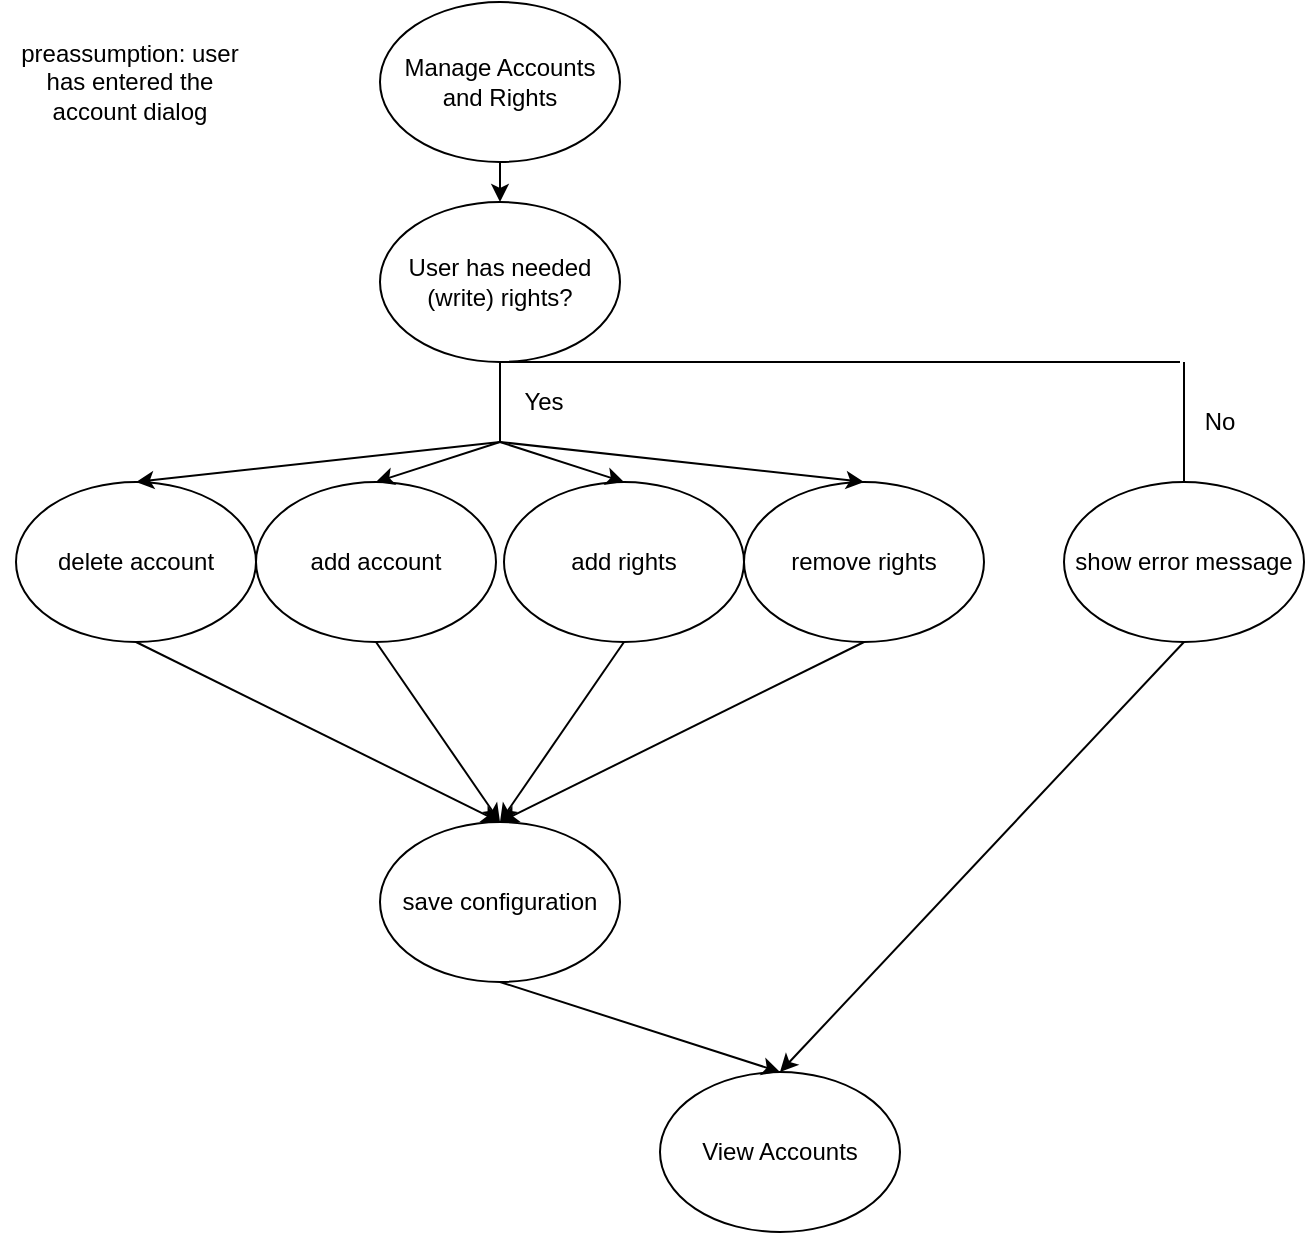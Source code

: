 <mxfile version="13.8.2" type="github">
  <diagram id="51uBncpZeKGi5nlefZB6" name="Activity_Diagram_Manage_Accounts">
    <mxGraphModel dx="2942" dy="1154" grid="1" gridSize="10" guides="1" tooltips="1" connect="1" arrows="1" fold="1" page="1" pageScale="1" pageWidth="827" pageHeight="1169" math="0" shadow="0">
      <root>
        <mxCell id="MIjQvJClVpNPJ3KCYoKW-0" />
        <mxCell id="MIjQvJClVpNPJ3KCYoKW-1" parent="MIjQvJClVpNPJ3KCYoKW-0" />
        <mxCell id="uPn5avV3h4MO-AuFN-KD-0" value="Manage Accounts and Rights" style="ellipse;whiteSpace=wrap;html=1;" parent="MIjQvJClVpNPJ3KCYoKW-1" vertex="1">
          <mxGeometry x="220" y="10" width="120" height="80" as="geometry" />
        </mxCell>
        <mxCell id="uPn5avV3h4MO-AuFN-KD-1" value="add account" style="ellipse;whiteSpace=wrap;html=1;" parent="MIjQvJClVpNPJ3KCYoKW-1" vertex="1">
          <mxGeometry x="158" y="250" width="120" height="80" as="geometry" />
        </mxCell>
        <mxCell id="uPn5avV3h4MO-AuFN-KD-2" value="add rights" style="ellipse;whiteSpace=wrap;html=1;" parent="MIjQvJClVpNPJ3KCYoKW-1" vertex="1">
          <mxGeometry x="282" y="250" width="120" height="80" as="geometry" />
        </mxCell>
        <mxCell id="uPn5avV3h4MO-AuFN-KD-3" value="delete account" style="ellipse;whiteSpace=wrap;html=1;" parent="MIjQvJClVpNPJ3KCYoKW-1" vertex="1">
          <mxGeometry x="38" y="250" width="120" height="80" as="geometry" />
        </mxCell>
        <mxCell id="uPn5avV3h4MO-AuFN-KD-4" value="save configuration" style="ellipse;whiteSpace=wrap;html=1;" parent="MIjQvJClVpNPJ3KCYoKW-1" vertex="1">
          <mxGeometry x="220" y="420" width="120" height="80" as="geometry" />
        </mxCell>
        <mxCell id="uPn5avV3h4MO-AuFN-KD-5" value="remove rights" style="ellipse;whiteSpace=wrap;html=1;" parent="MIjQvJClVpNPJ3KCYoKW-1" vertex="1">
          <mxGeometry x="402" y="250" width="120" height="80" as="geometry" />
        </mxCell>
        <mxCell id="uPn5avV3h4MO-AuFN-KD-6" value="show error message" style="ellipse;whiteSpace=wrap;html=1;" parent="MIjQvJClVpNPJ3KCYoKW-1" vertex="1">
          <mxGeometry x="562" y="250" width="120" height="80" as="geometry" />
        </mxCell>
        <mxCell id="uPn5avV3h4MO-AuFN-KD-7" value="User has needed (write) rights?" style="ellipse;whiteSpace=wrap;html=1;" parent="MIjQvJClVpNPJ3KCYoKW-1" vertex="1">
          <mxGeometry x="220" y="110" width="120" height="80" as="geometry" />
        </mxCell>
        <mxCell id="uPn5avV3h4MO-AuFN-KD-42" value="" style="endArrow=classic;html=1;entryX=0.5;entryY=0;entryDx=0;entryDy=0;" parent="MIjQvJClVpNPJ3KCYoKW-1" target="uPn5avV3h4MO-AuFN-KD-5" edge="1">
          <mxGeometry width="50" height="50" relative="1" as="geometry">
            <mxPoint x="280" y="230" as="sourcePoint" />
            <mxPoint x="410" y="310" as="targetPoint" />
          </mxGeometry>
        </mxCell>
        <mxCell id="uPn5avV3h4MO-AuFN-KD-48" value="" style="endArrow=classic;html=1;entryX=0.5;entryY=0;entryDx=0;entryDy=0;" parent="MIjQvJClVpNPJ3KCYoKW-1" target="uPn5avV3h4MO-AuFN-KD-2" edge="1">
          <mxGeometry width="50" height="50" relative="1" as="geometry">
            <mxPoint x="280" y="230" as="sourcePoint" />
            <mxPoint x="410" y="310" as="targetPoint" />
          </mxGeometry>
        </mxCell>
        <mxCell id="uPn5avV3h4MO-AuFN-KD-54" value="" style="endArrow=classic;html=1;entryX=0.5;entryY=0;entryDx=0;entryDy=0;" parent="MIjQvJClVpNPJ3KCYoKW-1" target="uPn5avV3h4MO-AuFN-KD-1" edge="1">
          <mxGeometry width="50" height="50" relative="1" as="geometry">
            <mxPoint x="280" y="230" as="sourcePoint" />
            <mxPoint x="410" y="310" as="targetPoint" />
          </mxGeometry>
        </mxCell>
        <mxCell id="uPn5avV3h4MO-AuFN-KD-56" value="" style="endArrow=classic;html=1;entryX=0.5;entryY=0;entryDx=0;entryDy=0;" parent="MIjQvJClVpNPJ3KCYoKW-1" target="uPn5avV3h4MO-AuFN-KD-3" edge="1">
          <mxGeometry width="50" height="50" relative="1" as="geometry">
            <mxPoint x="280" y="230" as="sourcePoint" />
            <mxPoint x="430" y="330.0" as="targetPoint" />
          </mxGeometry>
        </mxCell>
        <mxCell id="uPn5avV3h4MO-AuFN-KD-57" value="" style="endArrow=classic;html=1;exitX=0.5;exitY=1;exitDx=0;exitDy=0;entryX=0.5;entryY=0;entryDx=0;entryDy=0;" parent="MIjQvJClVpNPJ3KCYoKW-1" source="uPn5avV3h4MO-AuFN-KD-3" target="uPn5avV3h4MO-AuFN-KD-4" edge="1">
          <mxGeometry width="50" height="50" relative="1" as="geometry">
            <mxPoint x="390" y="390.0" as="sourcePoint" />
            <mxPoint x="440" y="340.0" as="targetPoint" />
          </mxGeometry>
        </mxCell>
        <mxCell id="uPn5avV3h4MO-AuFN-KD-58" value="" style="endArrow=classic;html=1;exitX=0.5;exitY=1;exitDx=0;exitDy=0;entryX=0.5;entryY=0;entryDx=0;entryDy=0;" parent="MIjQvJClVpNPJ3KCYoKW-1" source="uPn5avV3h4MO-AuFN-KD-1" target="uPn5avV3h4MO-AuFN-KD-4" edge="1">
          <mxGeometry width="50" height="50" relative="1" as="geometry">
            <mxPoint x="400" y="400.0" as="sourcePoint" />
            <mxPoint x="450" y="350.0" as="targetPoint" />
          </mxGeometry>
        </mxCell>
        <mxCell id="uPn5avV3h4MO-AuFN-KD-59" value="" style="endArrow=classic;html=1;exitX=0.5;exitY=1;exitDx=0;exitDy=0;entryX=0.5;entryY=0;entryDx=0;entryDy=0;" parent="MIjQvJClVpNPJ3KCYoKW-1" source="uPn5avV3h4MO-AuFN-KD-2" target="uPn5avV3h4MO-AuFN-KD-4" edge="1">
          <mxGeometry width="50" height="50" relative="1" as="geometry">
            <mxPoint x="410" y="410.0" as="sourcePoint" />
            <mxPoint x="460" y="360.0" as="targetPoint" />
          </mxGeometry>
        </mxCell>
        <mxCell id="uPn5avV3h4MO-AuFN-KD-60" value="" style="endArrow=classic;html=1;exitX=0.5;exitY=1;exitDx=0;exitDy=0;entryX=0.5;entryY=0;entryDx=0;entryDy=0;" parent="MIjQvJClVpNPJ3KCYoKW-1" source="uPn5avV3h4MO-AuFN-KD-5" target="uPn5avV3h4MO-AuFN-KD-4" edge="1">
          <mxGeometry width="50" height="50" relative="1" as="geometry">
            <mxPoint x="420" y="420.0" as="sourcePoint" />
            <mxPoint x="470" y="370.0" as="targetPoint" />
          </mxGeometry>
        </mxCell>
        <object label="" id="uPn5avV3h4MO-AuFN-KD-61">
          <mxCell style="endArrow=none;html=1;exitX=0.5;exitY=1;exitDx=0;exitDy=0;" parent="MIjQvJClVpNPJ3KCYoKW-1" source="uPn5avV3h4MO-AuFN-KD-7" edge="1">
            <mxGeometry width="50" height="50" relative="1" as="geometry">
              <mxPoint x="360" y="360" as="sourcePoint" />
              <mxPoint x="280" y="230" as="targetPoint" />
            </mxGeometry>
          </mxCell>
        </object>
        <mxCell id="uPn5avV3h4MO-AuFN-KD-62" value="Yes" style="text;html=1;strokeColor=none;fillColor=none;align=center;verticalAlign=middle;whiteSpace=wrap;rounded=0;" parent="MIjQvJClVpNPJ3KCYoKW-1" vertex="1">
          <mxGeometry x="282" y="200" width="40" height="20" as="geometry" />
        </mxCell>
        <mxCell id="uPn5avV3h4MO-AuFN-KD-65" value="View Accounts" style="ellipse;whiteSpace=wrap;html=1;" parent="MIjQvJClVpNPJ3KCYoKW-1" vertex="1">
          <mxGeometry x="360" y="545" width="120" height="80" as="geometry" />
        </mxCell>
        <mxCell id="uPn5avV3h4MO-AuFN-KD-66" value="No" style="text;html=1;strokeColor=none;fillColor=none;align=center;verticalAlign=middle;whiteSpace=wrap;rounded=0;" parent="MIjQvJClVpNPJ3KCYoKW-1" vertex="1">
          <mxGeometry x="620" y="210" width="40" height="20" as="geometry" />
        </mxCell>
        <object label="" id="uPn5avV3h4MO-AuFN-KD-67">
          <mxCell style="endArrow=none;html=1;exitX=0.5;exitY=1;exitDx=0;exitDy=0;" parent="MIjQvJClVpNPJ3KCYoKW-1" source="uPn5avV3h4MO-AuFN-KD-7" edge="1">
            <mxGeometry width="50" height="50" relative="1" as="geometry">
              <mxPoint x="290" y="200" as="sourcePoint" />
              <mxPoint x="620" y="190" as="targetPoint" />
            </mxGeometry>
          </mxCell>
        </object>
        <object label="" id="uPn5avV3h4MO-AuFN-KD-68">
          <mxCell style="endArrow=none;html=1;entryX=0.5;entryY=0;entryDx=0;entryDy=0;" parent="MIjQvJClVpNPJ3KCYoKW-1" target="uPn5avV3h4MO-AuFN-KD-6" edge="1">
            <mxGeometry width="50" height="50" relative="1" as="geometry">
              <mxPoint x="622" y="190" as="sourcePoint" />
              <mxPoint x="300" y="250.0" as="targetPoint" />
            </mxGeometry>
          </mxCell>
        </object>
        <mxCell id="iclMmv0nS1doL0X6kXzv-0" value="" style="endArrow=classic;html=1;exitX=0.5;exitY=1;exitDx=0;exitDy=0;entryX=0.5;entryY=0;entryDx=0;entryDy=0;" parent="MIjQvJClVpNPJ3KCYoKW-1" source="uPn5avV3h4MO-AuFN-KD-4" target="uPn5avV3h4MO-AuFN-KD-65" edge="1">
          <mxGeometry width="50" height="50" relative="1" as="geometry">
            <mxPoint x="360" y="540" as="sourcePoint" />
            <mxPoint x="410" y="490" as="targetPoint" />
          </mxGeometry>
        </mxCell>
        <mxCell id="iclMmv0nS1doL0X6kXzv-2" value="" style="endArrow=classic;html=1;exitX=0.5;exitY=1;exitDx=0;exitDy=0;entryX=0.5;entryY=0;entryDx=0;entryDy=0;" parent="MIjQvJClVpNPJ3KCYoKW-1" source="uPn5avV3h4MO-AuFN-KD-6" target="uPn5avV3h4MO-AuFN-KD-65" edge="1">
          <mxGeometry width="50" height="50" relative="1" as="geometry">
            <mxPoint x="360" y="540" as="sourcePoint" />
            <mxPoint x="410" y="490" as="targetPoint" />
          </mxGeometry>
        </mxCell>
        <mxCell id="iclMmv0nS1doL0X6kXzv-3" value="" style="endArrow=classic;html=1;exitX=0.5;exitY=1;exitDx=0;exitDy=0;entryX=0.5;entryY=0;entryDx=0;entryDy=0;" parent="MIjQvJClVpNPJ3KCYoKW-1" source="uPn5avV3h4MO-AuFN-KD-0" target="uPn5avV3h4MO-AuFN-KD-7" edge="1">
          <mxGeometry width="50" height="50" relative="1" as="geometry">
            <mxPoint x="360" y="290" as="sourcePoint" />
            <mxPoint x="410" y="240" as="targetPoint" />
          </mxGeometry>
        </mxCell>
        <mxCell id="iclMmv0nS1doL0X6kXzv-4" value="preassumption: user has entered the account dialog" style="text;html=1;strokeColor=none;fillColor=none;align=center;verticalAlign=middle;whiteSpace=wrap;rounded=0;" parent="MIjQvJClVpNPJ3KCYoKW-1" vertex="1">
          <mxGeometry x="30" y="40" width="130" height="20" as="geometry" />
        </mxCell>
      </root>
    </mxGraphModel>
  </diagram>
</mxfile>
